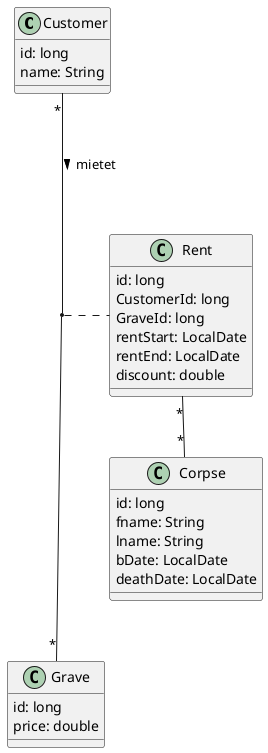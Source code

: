 @startuml

class Customer{
    id: long
    name: String
}

class Grave{
    id: long
    price: double
}

class Rent{
    id: long
    CustomerId: long
    GraveId: long
    rentStart: LocalDate
    rentEnd: LocalDate
    discount: double
}

class Corpse {
    id: long
    fname: String
    lname: String
    bDate: LocalDate
    deathDate: LocalDate
}

Customer "*"---"*" Grave: mietet >
Rent "*"--"*" Corpse
(Customer, Grave) .. Rent

@enduml